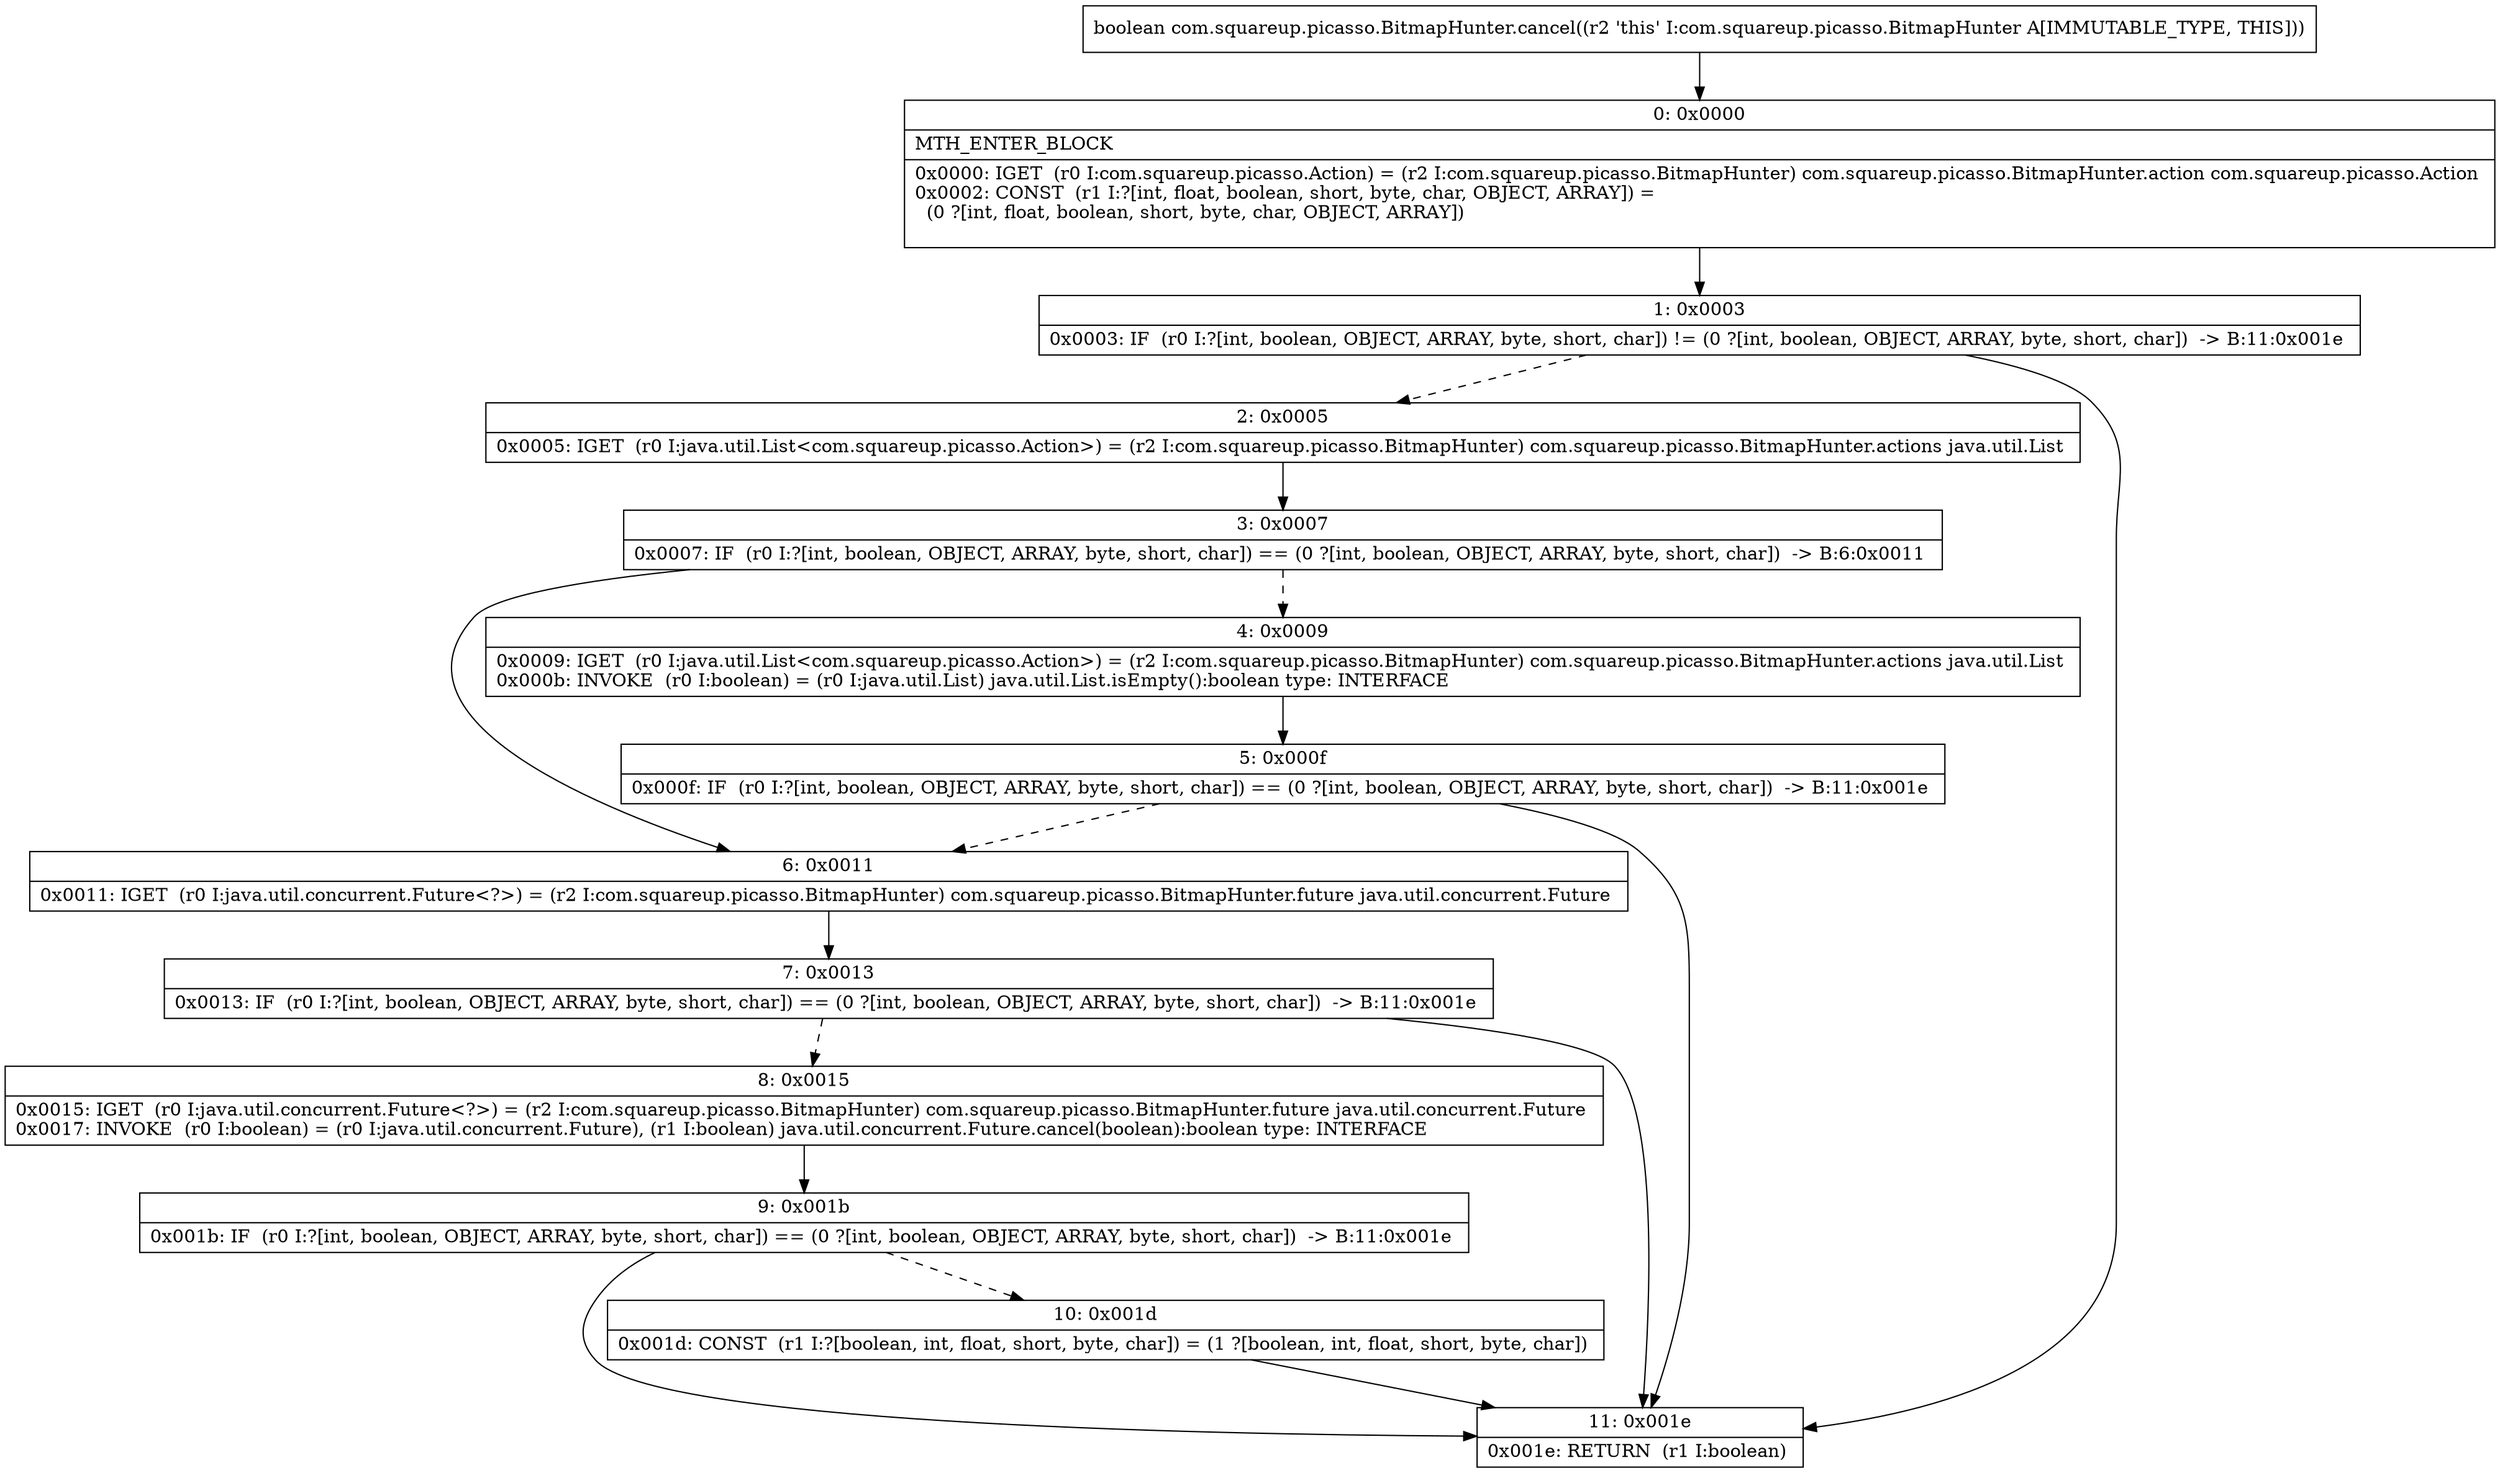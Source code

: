 digraph "CFG forcom.squareup.picasso.BitmapHunter.cancel()Z" {
Node_0 [shape=record,label="{0\:\ 0x0000|MTH_ENTER_BLOCK\l|0x0000: IGET  (r0 I:com.squareup.picasso.Action) = (r2 I:com.squareup.picasso.BitmapHunter) com.squareup.picasso.BitmapHunter.action com.squareup.picasso.Action \l0x0002: CONST  (r1 I:?[int, float, boolean, short, byte, char, OBJECT, ARRAY]) = \l  (0 ?[int, float, boolean, short, byte, char, OBJECT, ARRAY])\l \l}"];
Node_1 [shape=record,label="{1\:\ 0x0003|0x0003: IF  (r0 I:?[int, boolean, OBJECT, ARRAY, byte, short, char]) != (0 ?[int, boolean, OBJECT, ARRAY, byte, short, char])  \-\> B:11:0x001e \l}"];
Node_2 [shape=record,label="{2\:\ 0x0005|0x0005: IGET  (r0 I:java.util.List\<com.squareup.picasso.Action\>) = (r2 I:com.squareup.picasso.BitmapHunter) com.squareup.picasso.BitmapHunter.actions java.util.List \l}"];
Node_3 [shape=record,label="{3\:\ 0x0007|0x0007: IF  (r0 I:?[int, boolean, OBJECT, ARRAY, byte, short, char]) == (0 ?[int, boolean, OBJECT, ARRAY, byte, short, char])  \-\> B:6:0x0011 \l}"];
Node_4 [shape=record,label="{4\:\ 0x0009|0x0009: IGET  (r0 I:java.util.List\<com.squareup.picasso.Action\>) = (r2 I:com.squareup.picasso.BitmapHunter) com.squareup.picasso.BitmapHunter.actions java.util.List \l0x000b: INVOKE  (r0 I:boolean) = (r0 I:java.util.List) java.util.List.isEmpty():boolean type: INTERFACE \l}"];
Node_5 [shape=record,label="{5\:\ 0x000f|0x000f: IF  (r0 I:?[int, boolean, OBJECT, ARRAY, byte, short, char]) == (0 ?[int, boolean, OBJECT, ARRAY, byte, short, char])  \-\> B:11:0x001e \l}"];
Node_6 [shape=record,label="{6\:\ 0x0011|0x0011: IGET  (r0 I:java.util.concurrent.Future\<?\>) = (r2 I:com.squareup.picasso.BitmapHunter) com.squareup.picasso.BitmapHunter.future java.util.concurrent.Future \l}"];
Node_7 [shape=record,label="{7\:\ 0x0013|0x0013: IF  (r0 I:?[int, boolean, OBJECT, ARRAY, byte, short, char]) == (0 ?[int, boolean, OBJECT, ARRAY, byte, short, char])  \-\> B:11:0x001e \l}"];
Node_8 [shape=record,label="{8\:\ 0x0015|0x0015: IGET  (r0 I:java.util.concurrent.Future\<?\>) = (r2 I:com.squareup.picasso.BitmapHunter) com.squareup.picasso.BitmapHunter.future java.util.concurrent.Future \l0x0017: INVOKE  (r0 I:boolean) = (r0 I:java.util.concurrent.Future), (r1 I:boolean) java.util.concurrent.Future.cancel(boolean):boolean type: INTERFACE \l}"];
Node_9 [shape=record,label="{9\:\ 0x001b|0x001b: IF  (r0 I:?[int, boolean, OBJECT, ARRAY, byte, short, char]) == (0 ?[int, boolean, OBJECT, ARRAY, byte, short, char])  \-\> B:11:0x001e \l}"];
Node_10 [shape=record,label="{10\:\ 0x001d|0x001d: CONST  (r1 I:?[boolean, int, float, short, byte, char]) = (1 ?[boolean, int, float, short, byte, char]) \l}"];
Node_11 [shape=record,label="{11\:\ 0x001e|0x001e: RETURN  (r1 I:boolean) \l}"];
MethodNode[shape=record,label="{boolean com.squareup.picasso.BitmapHunter.cancel((r2 'this' I:com.squareup.picasso.BitmapHunter A[IMMUTABLE_TYPE, THIS])) }"];
MethodNode -> Node_0;
Node_0 -> Node_1;
Node_1 -> Node_2[style=dashed];
Node_1 -> Node_11;
Node_2 -> Node_3;
Node_3 -> Node_4[style=dashed];
Node_3 -> Node_6;
Node_4 -> Node_5;
Node_5 -> Node_6[style=dashed];
Node_5 -> Node_11;
Node_6 -> Node_7;
Node_7 -> Node_8[style=dashed];
Node_7 -> Node_11;
Node_8 -> Node_9;
Node_9 -> Node_10[style=dashed];
Node_9 -> Node_11;
Node_10 -> Node_11;
}


